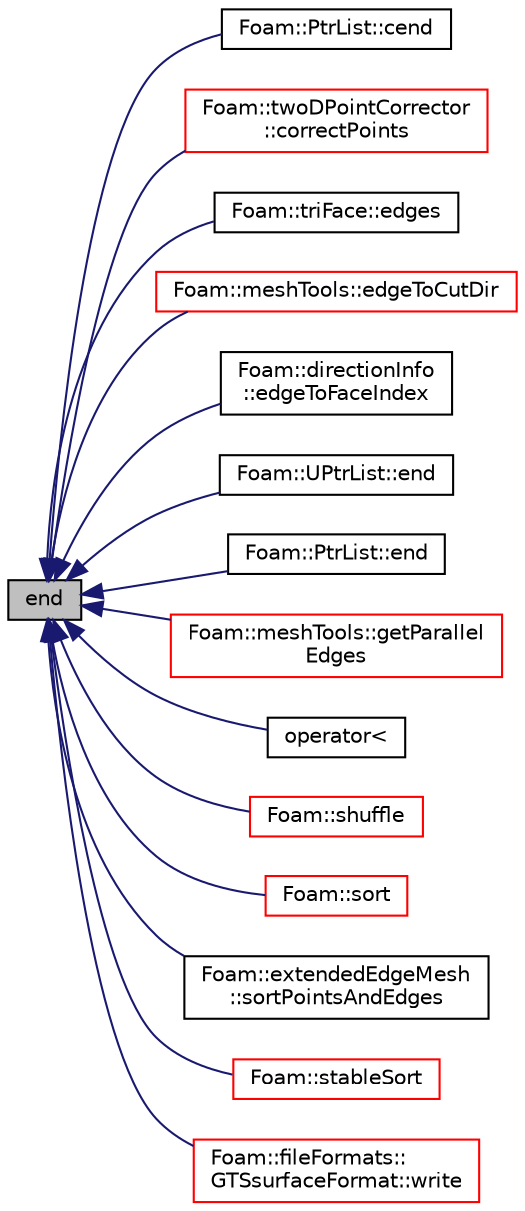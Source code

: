 digraph "end"
{
  bgcolor="transparent";
  edge [fontname="Helvetica",fontsize="10",labelfontname="Helvetica",labelfontsize="10"];
  node [fontname="Helvetica",fontsize="10",shape=record];
  rankdir="LR";
  Node1 [label="end",height=0.2,width=0.4,color="black", fillcolor="grey75", style="filled", fontcolor="black"];
  Node1 -> Node2 [dir="back",color="midnightblue",fontsize="10",style="solid",fontname="Helvetica"];
  Node2 [label="Foam::PtrList::cend",height=0.2,width=0.4,color="black",URL="$a02020.html#a28de63f79eab30e70439aacdd269a169",tooltip="Return an const_iterator to end traversing the PtrList. "];
  Node1 -> Node3 [dir="back",color="midnightblue",fontsize="10",style="solid",fontname="Helvetica"];
  Node3 [label="Foam::twoDPointCorrector\l::correctPoints",height=0.2,width=0.4,color="red",URL="$a02696.html#a55018a250639c0166774f452b31de744",tooltip="Correct motion points. "];
  Node1 -> Node4 [dir="back",color="midnightblue",fontsize="10",style="solid",fontname="Helvetica"];
  Node4 [label="Foam::triFace::edges",height=0.2,width=0.4,color="black",URL="$a02666.html#afb2d8a77df2765c7a4d24840617f285e",tooltip="Return edges in face point ordering,. "];
  Node1 -> Node5 [dir="back",color="midnightblue",fontsize="10",style="solid",fontname="Helvetica"];
  Node5 [label="Foam::meshTools::edgeToCutDir",height=0.2,width=0.4,color="red",URL="$a10730.html#aaae026ffd1b269c8a220c6bb1bc95fa7",tooltip="Given edge on hex find all &#39;parallel&#39; (i.e. non-connected) "];
  Node1 -> Node6 [dir="back",color="midnightblue",fontsize="10",style="solid",fontname="Helvetica"];
  Node6 [label="Foam::directionInfo\l::edgeToFaceIndex",height=0.2,width=0.4,color="black",URL="$a00536.html#ae91026257717a2d46454adf53e72da4d",tooltip="Given edge on hex cell find corresponding edge on face. Is either. "];
  Node1 -> Node7 [dir="back",color="midnightblue",fontsize="10",style="solid",fontname="Helvetica"];
  Node7 [label="Foam::UPtrList::end",height=0.2,width=0.4,color="black",URL="$a02753.html#a37f75c7fc58568528543072640358191",tooltip="Return an iterator to end traversing the UPtrList. "];
  Node1 -> Node8 [dir="back",color="midnightblue",fontsize="10",style="solid",fontname="Helvetica"];
  Node8 [label="Foam::PtrList::end",height=0.2,width=0.4,color="black",URL="$a02020.html#ab5b494cea43dbe23f46235afadafb59d",tooltip="Return an iterator to end traversing the PtrList. "];
  Node1 -> Node9 [dir="back",color="midnightblue",fontsize="10",style="solid",fontname="Helvetica"];
  Node9 [label="Foam::meshTools::getParallel\lEdges",height=0.2,width=0.4,color="red",URL="$a10730.html#ae148ab8affa9ff06dbc08eb830e20a41",tooltip="Given edge on hex find other &#39;parallel&#39;, non-connected edges. "];
  Node1 -> Node10 [dir="back",color="midnightblue",fontsize="10",style="solid",fontname="Helvetica"];
  Node10 [label="operator\<",height=0.2,width=0.4,color="black",URL="$a02720.html#a122cf4fdb56b77fd4fbc8e666117bc41",tooltip="Compare two ULists lexicographically. Takes linear time. "];
  Node1 -> Node11 [dir="back",color="midnightblue",fontsize="10",style="solid",fontname="Helvetica"];
  Node11 [label="Foam::shuffle",height=0.2,width=0.4,color="red",URL="$a10675.html#a0f84bd476a584bf7d31e827eafd75a3d"];
  Node1 -> Node12 [dir="back",color="midnightblue",fontsize="10",style="solid",fontname="Helvetica"];
  Node12 [label="Foam::sort",height=0.2,width=0.4,color="red",URL="$a10675.html#a8040176c5570405aa954090217c37fbe"];
  Node1 -> Node13 [dir="back",color="midnightblue",fontsize="10",style="solid",fontname="Helvetica"];
  Node13 [label="Foam::extendedEdgeMesh\l::sortPointsAndEdges",height=0.2,width=0.4,color="black",URL="$a00694.html#a35042787bb1f37f3e2695d3b48e313b0"];
  Node1 -> Node14 [dir="back",color="midnightblue",fontsize="10",style="solid",fontname="Helvetica"];
  Node14 [label="Foam::stableSort",height=0.2,width=0.4,color="red",URL="$a10675.html#ac70ba9dd7bbc030636a4a4e2e9825c3c"];
  Node1 -> Node15 [dir="back",color="midnightblue",fontsize="10",style="solid",fontname="Helvetica"];
  Node15 [label="Foam::fileFormats::\lGTSsurfaceFormat::write",height=0.2,width=0.4,color="red",URL="$a00950.html#ab71924a9723cd4ecad89b737a66a39e8",tooltip="Write MeshedSurface. "];
}
